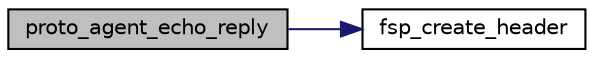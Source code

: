 digraph "proto_agent_echo_reply"
{
 // LATEX_PDF_SIZE
  edge [fontname="Helvetica",fontsize="10",labelfontname="Helvetica",labelfontsize="10"];
  node [fontname="Helvetica",fontsize="10",shape=record];
  rankdir="LR";
  Node1 [label="proto_agent_echo_reply",height=0.2,width=0.4,color="black", fillcolor="grey75", style="filled", fontcolor="black",tooltip=" "];
  Node1 -> Node2 [color="midnightblue",fontsize="10",style="solid",fontname="Helvetica"];
  Node2 [label="fsp_create_header",height=0.2,width=0.4,color="black", fillcolor="white", style="filled",URL="$proto__agent__common_8c.html#a46b52c3100b258463b11752f6d409dc7",tooltip=" "];
}
